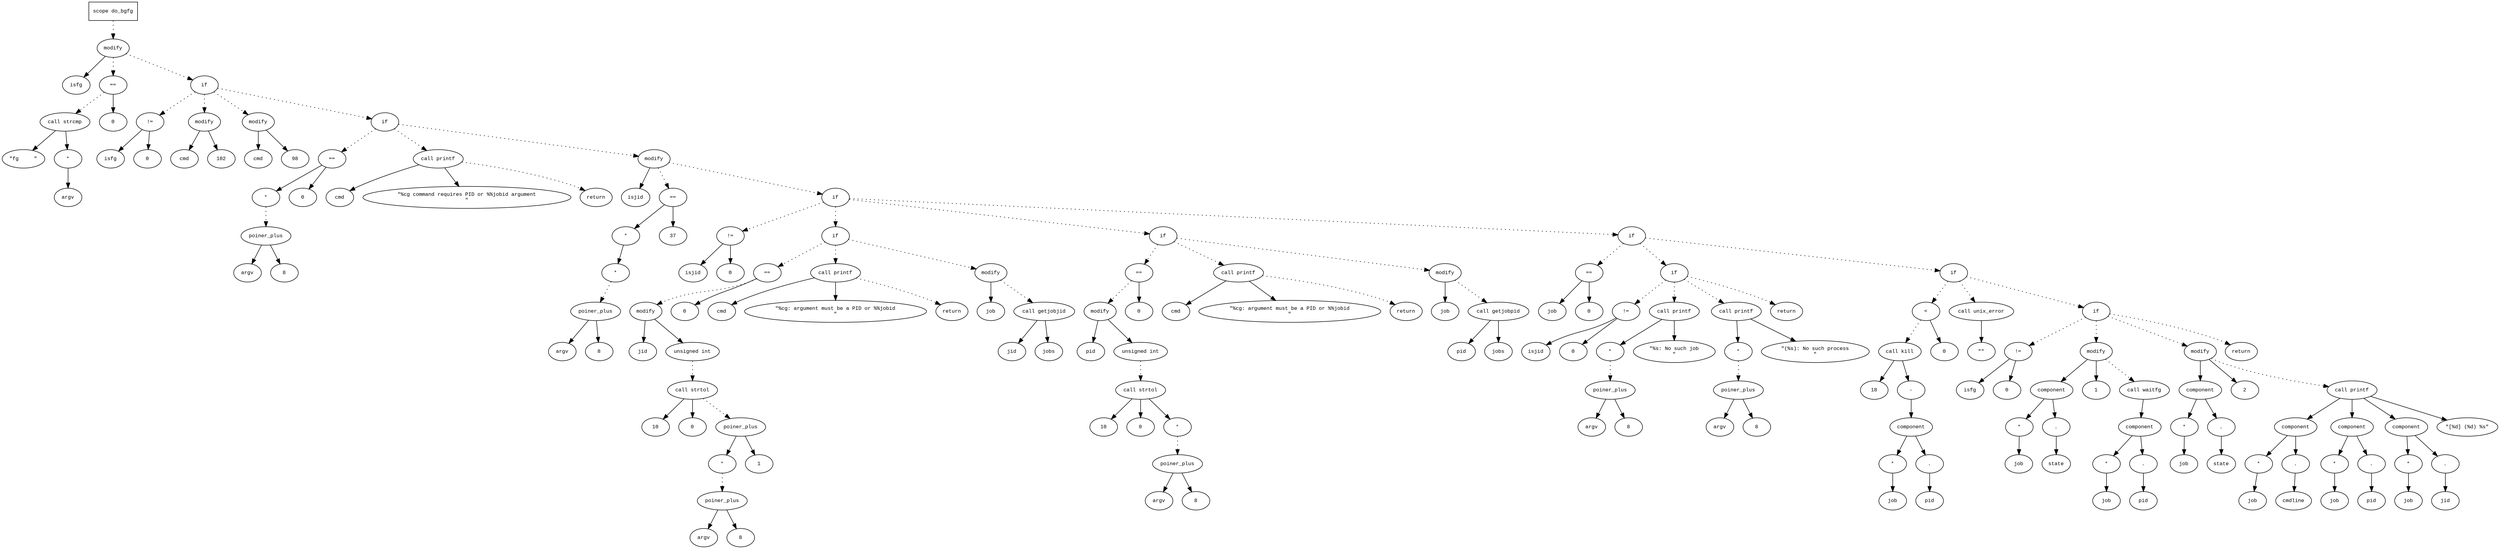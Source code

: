 digraph AST {
  graph [fontname="Times New Roman",fontsize=10];
  node  [fontname="Courier New",fontsize=10];
  edge  [fontname="Times New Roman",fontsize=10];

  node1 [label="scope do_bgfg",shape=box];
  node2 [label="modify",shape=ellipse];
  node3 [label="isfg",shape=ellipse];
  node2 -> node3;
  node4 [label="==",shape=ellipse];
  node5 [label="call strcmp",shape=ellipse];
  node6 [label="\"fg     \"",shape=ellipse];
  node5 -> node6;
  node7 [label="*",shape=ellipse];
  node8 [label="argv",shape=ellipse];
  node7 -> node8;
  node5 -> node7;
  node4 -> node5 [style=dotted];
  node9 [label="0",shape=ellipse];
  node4 -> node9;
  node2 -> node4 [style=dotted];
  node1 -> node2 [style=dotted];
  node10 [label="if",shape=ellipse];
  node2 -> node10 [style=dotted];
  node11 [label="!=",shape=ellipse];
  node12 [label="isfg",shape=ellipse];
  node11 -> node12;
  node13 [label="0",shape=ellipse];
  node11 -> node13;
  node10 -> node11 [style=dotted];
  node14 [label="modify",shape=ellipse];
  node15 [label="cmd",shape=ellipse];
  node14 -> node15;
  node16 [label="102",shape=ellipse];
  node14 -> node16;
  node10 -> node14 [style=dotted];
  node17 [label="modify",shape=ellipse];
  node18 [label="cmd",shape=ellipse];
  node17 -> node18;
  node19 [label="98",shape=ellipse];
  node17 -> node19;
  node10 -> node17 [style=dotted];
  node20 [label="if",shape=ellipse];
  node10 -> node20 [style=dotted];
  node21 [label="==",shape=ellipse];
  node22 [label="*",shape=ellipse];
  node23 [label="poiner_plus",shape=ellipse];
  node24 [label="argv",shape=ellipse];
  node23 -> node24;
  node25 [label="8",shape=ellipse];
  node23 -> node25;
  node22 -> node23 [style=dotted];
  node21 -> node22;
  node26 [label="0",shape=ellipse];
  node21 -> node26;
  node20 -> node21 [style=dotted];
  node27 [label="call printf",shape=ellipse];
  node28 [label="cmd",shape=ellipse];
  node27 -> node28;
  node29 [label="\"%cg command requires PID or %%jobid argument
\"",shape=ellipse];
  node27 -> node29;
  node20 -> node27 [style=dotted];
  node30 [label="return",shape=ellipse];
  node27 -> node30 [style=dotted];
  node31 [label="modify",shape=ellipse];
  node32 [label="isjid",shape=ellipse];
  node31 -> node32;
  node33 [label="==",shape=ellipse];
  node34 [label="*",shape=ellipse];
  node35 [label="*",shape=ellipse];
  node36 [label="poiner_plus",shape=ellipse];
  node37 [label="argv",shape=ellipse];
  node36 -> node37;
  node38 [label="8",shape=ellipse];
  node36 -> node38;
  node35 -> node36 [style=dotted];
  node34 -> node35;
  node33 -> node34;
  node39 [label="37",shape=ellipse];
  node33 -> node39;
  node31 -> node33 [style=dotted];
  node20 -> node31 [style=dotted];
  node40 [label="if",shape=ellipse];
  node31 -> node40 [style=dotted];
  node41 [label="!=",shape=ellipse];
  node42 [label="isjid",shape=ellipse];
  node41 -> node42;
  node43 [label="0",shape=ellipse];
  node41 -> node43;
  node40 -> node41 [style=dotted];
  node44 [label="if",shape=ellipse];
  node40 -> node44 [style=dotted];
  node45 [label="==",shape=ellipse];
  node46 [label="modify",shape=ellipse];
  node47 [label="jid",shape=ellipse];
  node46 -> node47;
  node48 [label="unsigned int",shape=ellipse];
  node49 [label="call strtol",shape=ellipse];
  node50 [label="10",shape=ellipse];
  node49 -> node50;
  node51 [label="0",shape=ellipse];
  node49 -> node51;
  node52 [label="poiner_plus",shape=ellipse];
  node53 [label="*",shape=ellipse];
  node54 [label="poiner_plus",shape=ellipse];
  node55 [label="argv",shape=ellipse];
  node54 -> node55;
  node56 [label="8",shape=ellipse];
  node54 -> node56;
  node53 -> node54 [style=dotted];
  node52 -> node53;
  node57 [label="1",shape=ellipse];
  node52 -> node57;
  node49 -> node52 [style=dotted];
  node48 -> node49 [style=dotted];
  node46 -> node48;
  node45 -> node46 [style=dotted];
  node58 [label="0",shape=ellipse];
  node45 -> node58;
  node44 -> node45 [style=dotted];
  node59 [label="call printf",shape=ellipse];
  node60 [label="cmd",shape=ellipse];
  node59 -> node60;
  node61 [label="\"%cg: argument must be a PID or %%jobid
\"",shape=ellipse];
  node59 -> node61;
  node44 -> node59 [style=dotted];
  node62 [label="return",shape=ellipse];
  node59 -> node62 [style=dotted];
  node63 [label="modify",shape=ellipse];
  node64 [label="job",shape=ellipse];
  node63 -> node64;
  node65 [label="call getjobjid",shape=ellipse];
  node66 [label="jid",shape=ellipse];
  node65 -> node66;
  node67 [label="jobs",shape=ellipse];
  node65 -> node67;
  node63 -> node65 [style=dotted];
  node44 -> node63 [style=dotted];
  node68 [label="if",shape=ellipse];
  node40 -> node68 [style=dotted];
  node69 [label="==",shape=ellipse];
  node70 [label="modify",shape=ellipse];
  node71 [label="pid",shape=ellipse];
  node70 -> node71;
  node72 [label="unsigned int",shape=ellipse];
  node73 [label="call strtol",shape=ellipse];
  node74 [label="10",shape=ellipse];
  node73 -> node74;
  node75 [label="0",shape=ellipse];
  node73 -> node75;
  node76 [label="*",shape=ellipse];
  node77 [label="poiner_plus",shape=ellipse];
  node78 [label="argv",shape=ellipse];
  node77 -> node78;
  node79 [label="8",shape=ellipse];
  node77 -> node79;
  node76 -> node77 [style=dotted];
  node73 -> node76;
  node72 -> node73 [style=dotted];
  node70 -> node72;
  node69 -> node70 [style=dotted];
  node80 [label="0",shape=ellipse];
  node69 -> node80;
  node68 -> node69 [style=dotted];
  node81 [label="call printf",shape=ellipse];
  node82 [label="cmd",shape=ellipse];
  node81 -> node82;
  node83 [label="\"%cg: argument must be a PID or %%jobid
\"",shape=ellipse];
  node81 -> node83;
  node68 -> node81 [style=dotted];
  node84 [label="return",shape=ellipse];
  node81 -> node84 [style=dotted];
  node85 [label="modify",shape=ellipse];
  node86 [label="job",shape=ellipse];
  node85 -> node86;
  node87 [label="call getjobpid",shape=ellipse];
  node88 [label="pid",shape=ellipse];
  node87 -> node88;
  node89 [label="jobs",shape=ellipse];
  node87 -> node89;
  node85 -> node87 [style=dotted];
  node68 -> node85 [style=dotted];
  node90 [label="if",shape=ellipse];
  node40 -> node90 [style=dotted];
  node91 [label="==",shape=ellipse];
  node92 [label="job",shape=ellipse];
  node91 -> node92;
  node93 [label="0",shape=ellipse];
  node91 -> node93;
  node90 -> node91 [style=dotted];
  node94 [label="if",shape=ellipse];
  node90 -> node94 [style=dotted];
  node95 [label="!=",shape=ellipse];
  node96 [label="isjid",shape=ellipse];
  node95 -> node96;
  node97 [label="0",shape=ellipse];
  node95 -> node97;
  node94 -> node95 [style=dotted];
  node98 [label="call printf",shape=ellipse];
  node99 [label="*",shape=ellipse];
  node100 [label="poiner_plus",shape=ellipse];
  node101 [label="argv",shape=ellipse];
  node100 -> node101;
  node102 [label="8",shape=ellipse];
  node100 -> node102;
  node99 -> node100 [style=dotted];
  node98 -> node99;
  node103 [label="\"%s: No such job
\"",shape=ellipse];
  node98 -> node103;
  node94 -> node98 [style=dotted];
  node104 [label="call printf",shape=ellipse];
  node105 [label="*",shape=ellipse];
  node106 [label="poiner_plus",shape=ellipse];
  node107 [label="argv",shape=ellipse];
  node106 -> node107;
  node108 [label="8",shape=ellipse];
  node106 -> node108;
  node105 -> node106 [style=dotted];
  node104 -> node105;
  node109 [label="\"(%s): No such process
\"",shape=ellipse];
  node104 -> node109;
  node94 -> node104 [style=dotted];
  node110 [label="return",shape=ellipse];
  node94 -> node110 [style=dotted];
  node111 [label="if",shape=ellipse];
  node90 -> node111 [style=dotted];
  node112 [label="<",shape=ellipse];
  node113 [label="call kill",shape=ellipse];
  node114 [label="18",shape=ellipse];
  node113 -> node114;
  node115 [label="-",shape=ellipse];
  node116 [label="component",shape=ellipse];
  node115 -> node116;
  node117 [label="*",shape=ellipse];
  node118 [label="job",shape=ellipse];
  node117 -> node118;
  node116 -> node117;
  node119 [label=".",shape=ellipse];
  node116 -> node119;
  node120 [label="pid",shape=ellipse];
  node119 -> node120;
  node113 -> node115;
  node112 -> node113 [style=dotted];
  node121 [label="0",shape=ellipse];
  node112 -> node121;
  node111 -> node112 [style=dotted];
  node122 [label="call unix_error",shape=ellipse];
  node123 [label="\"\"",shape=ellipse];
  node122 -> node123;
  node111 -> node122 [style=dotted];
  node124 [label="if",shape=ellipse];
  node111 -> node124 [style=dotted];
  node125 [label="!=",shape=ellipse];
  node126 [label="isfg",shape=ellipse];
  node125 -> node126;
  node127 [label="0",shape=ellipse];
  node125 -> node127;
  node124 -> node125 [style=dotted];
  node128 [label="modify",shape=ellipse];
  node129 [label="component",shape=ellipse];
  node128 -> node129;
  node130 [label="*",shape=ellipse];
  node131 [label="job",shape=ellipse];
  node130 -> node131;
  node129 -> node130;
  node132 [label=".",shape=ellipse];
  node129 -> node132;
  node133 [label="state",shape=ellipse];
  node132 -> node133;
  node134 [label="1",shape=ellipse];
  node128 -> node134;
  node124 -> node128 [style=dotted];
  node135 [label="call waitfg",shape=ellipse];
  node136 [label="component",shape=ellipse];
  node135 -> node136;
  node137 [label="*",shape=ellipse];
  node138 [label="job",shape=ellipse];
  node137 -> node138;
  node136 -> node137;
  node139 [label=".",shape=ellipse];
  node136 -> node139;
  node140 [label="pid",shape=ellipse];
  node139 -> node140;
  node128 -> node135 [style=dotted];
  node141 [label="modify",shape=ellipse];
  node142 [label="component",shape=ellipse];
  node141 -> node142;
  node143 [label="*",shape=ellipse];
  node144 [label="job",shape=ellipse];
  node143 -> node144;
  node142 -> node143;
  node145 [label=".",shape=ellipse];
  node142 -> node145;
  node146 [label="state",shape=ellipse];
  node145 -> node146;
  node147 [label="2",shape=ellipse];
  node141 -> node147;
  node124 -> node141 [style=dotted];
  node148 [label="call printf",shape=ellipse];
  node149 [label="component",shape=ellipse];
  node148 -> node149;
  node150 [label="*",shape=ellipse];
  node151 [label="job",shape=ellipse];
  node150 -> node151;
  node149 -> node150;
  node152 [label=".",shape=ellipse];
  node149 -> node152;
  node153 [label="cmdline",shape=ellipse];
  node152 -> node153;
  node154 [label="component",shape=ellipse];
  node148 -> node154;
  node155 [label="*",shape=ellipse];
  node156 [label="job",shape=ellipse];
  node155 -> node156;
  node154 -> node155;
  node157 [label=".",shape=ellipse];
  node154 -> node157;
  node158 [label="pid",shape=ellipse];
  node157 -> node158;
  node159 [label="component",shape=ellipse];
  node148 -> node159;
  node160 [label="*",shape=ellipse];
  node161 [label="job",shape=ellipse];
  node160 -> node161;
  node159 -> node160;
  node162 [label=".",shape=ellipse];
  node159 -> node162;
  node163 [label="jid",shape=ellipse];
  node162 -> node163;
  node164 [label="\"[%d] (%d) %s\"",shape=ellipse];
  node148 -> node164;
  node141 -> node148 [style=dotted];
  node165 [label="return",shape=ellipse];
  node124 -> node165 [style=dotted];
} 